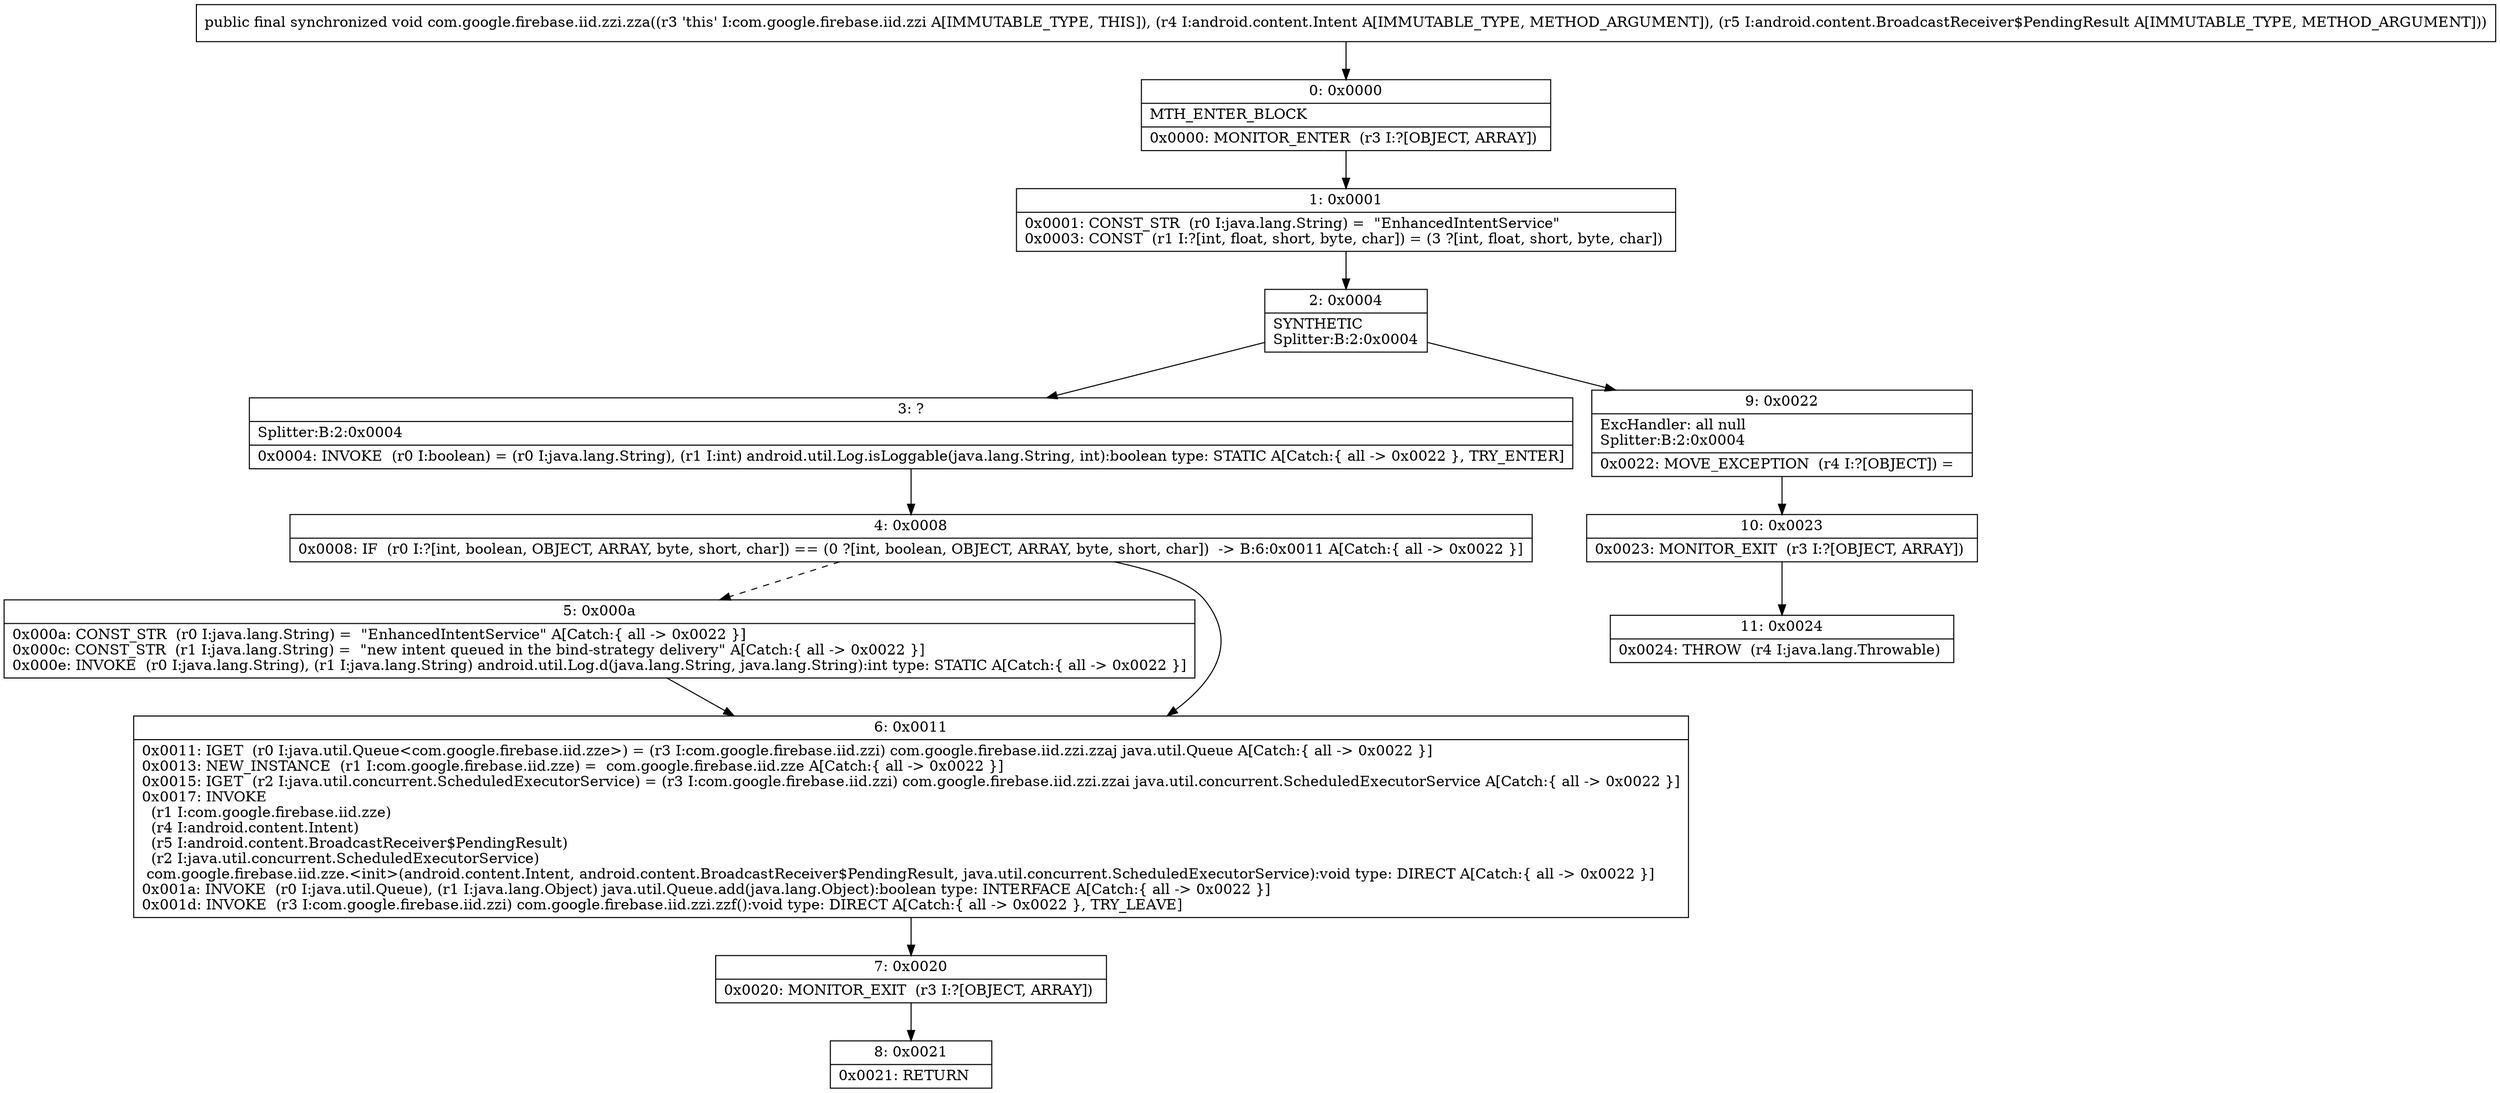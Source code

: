 digraph "CFG forcom.google.firebase.iid.zzi.zza(Landroid\/content\/Intent;Landroid\/content\/BroadcastReceiver$PendingResult;)V" {
Node_0 [shape=record,label="{0\:\ 0x0000|MTH_ENTER_BLOCK\l|0x0000: MONITOR_ENTER  (r3 I:?[OBJECT, ARRAY]) \l}"];
Node_1 [shape=record,label="{1\:\ 0x0001|0x0001: CONST_STR  (r0 I:java.lang.String) =  \"EnhancedIntentService\" \l0x0003: CONST  (r1 I:?[int, float, short, byte, char]) = (3 ?[int, float, short, byte, char]) \l}"];
Node_2 [shape=record,label="{2\:\ 0x0004|SYNTHETIC\lSplitter:B:2:0x0004\l}"];
Node_3 [shape=record,label="{3\:\ ?|Splitter:B:2:0x0004\l|0x0004: INVOKE  (r0 I:boolean) = (r0 I:java.lang.String), (r1 I:int) android.util.Log.isLoggable(java.lang.String, int):boolean type: STATIC A[Catch:\{ all \-\> 0x0022 \}, TRY_ENTER]\l}"];
Node_4 [shape=record,label="{4\:\ 0x0008|0x0008: IF  (r0 I:?[int, boolean, OBJECT, ARRAY, byte, short, char]) == (0 ?[int, boolean, OBJECT, ARRAY, byte, short, char])  \-\> B:6:0x0011 A[Catch:\{ all \-\> 0x0022 \}]\l}"];
Node_5 [shape=record,label="{5\:\ 0x000a|0x000a: CONST_STR  (r0 I:java.lang.String) =  \"EnhancedIntentService\" A[Catch:\{ all \-\> 0x0022 \}]\l0x000c: CONST_STR  (r1 I:java.lang.String) =  \"new intent queued in the bind\-strategy delivery\" A[Catch:\{ all \-\> 0x0022 \}]\l0x000e: INVOKE  (r0 I:java.lang.String), (r1 I:java.lang.String) android.util.Log.d(java.lang.String, java.lang.String):int type: STATIC A[Catch:\{ all \-\> 0x0022 \}]\l}"];
Node_6 [shape=record,label="{6\:\ 0x0011|0x0011: IGET  (r0 I:java.util.Queue\<com.google.firebase.iid.zze\>) = (r3 I:com.google.firebase.iid.zzi) com.google.firebase.iid.zzi.zzaj java.util.Queue A[Catch:\{ all \-\> 0x0022 \}]\l0x0013: NEW_INSTANCE  (r1 I:com.google.firebase.iid.zze) =  com.google.firebase.iid.zze A[Catch:\{ all \-\> 0x0022 \}]\l0x0015: IGET  (r2 I:java.util.concurrent.ScheduledExecutorService) = (r3 I:com.google.firebase.iid.zzi) com.google.firebase.iid.zzi.zzai java.util.concurrent.ScheduledExecutorService A[Catch:\{ all \-\> 0x0022 \}]\l0x0017: INVOKE  \l  (r1 I:com.google.firebase.iid.zze)\l  (r4 I:android.content.Intent)\l  (r5 I:android.content.BroadcastReceiver$PendingResult)\l  (r2 I:java.util.concurrent.ScheduledExecutorService)\l com.google.firebase.iid.zze.\<init\>(android.content.Intent, android.content.BroadcastReceiver$PendingResult, java.util.concurrent.ScheduledExecutorService):void type: DIRECT A[Catch:\{ all \-\> 0x0022 \}]\l0x001a: INVOKE  (r0 I:java.util.Queue), (r1 I:java.lang.Object) java.util.Queue.add(java.lang.Object):boolean type: INTERFACE A[Catch:\{ all \-\> 0x0022 \}]\l0x001d: INVOKE  (r3 I:com.google.firebase.iid.zzi) com.google.firebase.iid.zzi.zzf():void type: DIRECT A[Catch:\{ all \-\> 0x0022 \}, TRY_LEAVE]\l}"];
Node_7 [shape=record,label="{7\:\ 0x0020|0x0020: MONITOR_EXIT  (r3 I:?[OBJECT, ARRAY]) \l}"];
Node_8 [shape=record,label="{8\:\ 0x0021|0x0021: RETURN   \l}"];
Node_9 [shape=record,label="{9\:\ 0x0022|ExcHandler: all null\lSplitter:B:2:0x0004\l|0x0022: MOVE_EXCEPTION  (r4 I:?[OBJECT]) =  \l}"];
Node_10 [shape=record,label="{10\:\ 0x0023|0x0023: MONITOR_EXIT  (r3 I:?[OBJECT, ARRAY]) \l}"];
Node_11 [shape=record,label="{11\:\ 0x0024|0x0024: THROW  (r4 I:java.lang.Throwable) \l}"];
MethodNode[shape=record,label="{public final synchronized void com.google.firebase.iid.zzi.zza((r3 'this' I:com.google.firebase.iid.zzi A[IMMUTABLE_TYPE, THIS]), (r4 I:android.content.Intent A[IMMUTABLE_TYPE, METHOD_ARGUMENT]), (r5 I:android.content.BroadcastReceiver$PendingResult A[IMMUTABLE_TYPE, METHOD_ARGUMENT])) }"];
MethodNode -> Node_0;
Node_0 -> Node_1;
Node_1 -> Node_2;
Node_2 -> Node_3;
Node_2 -> Node_9;
Node_3 -> Node_4;
Node_4 -> Node_5[style=dashed];
Node_4 -> Node_6;
Node_5 -> Node_6;
Node_6 -> Node_7;
Node_7 -> Node_8;
Node_9 -> Node_10;
Node_10 -> Node_11;
}

